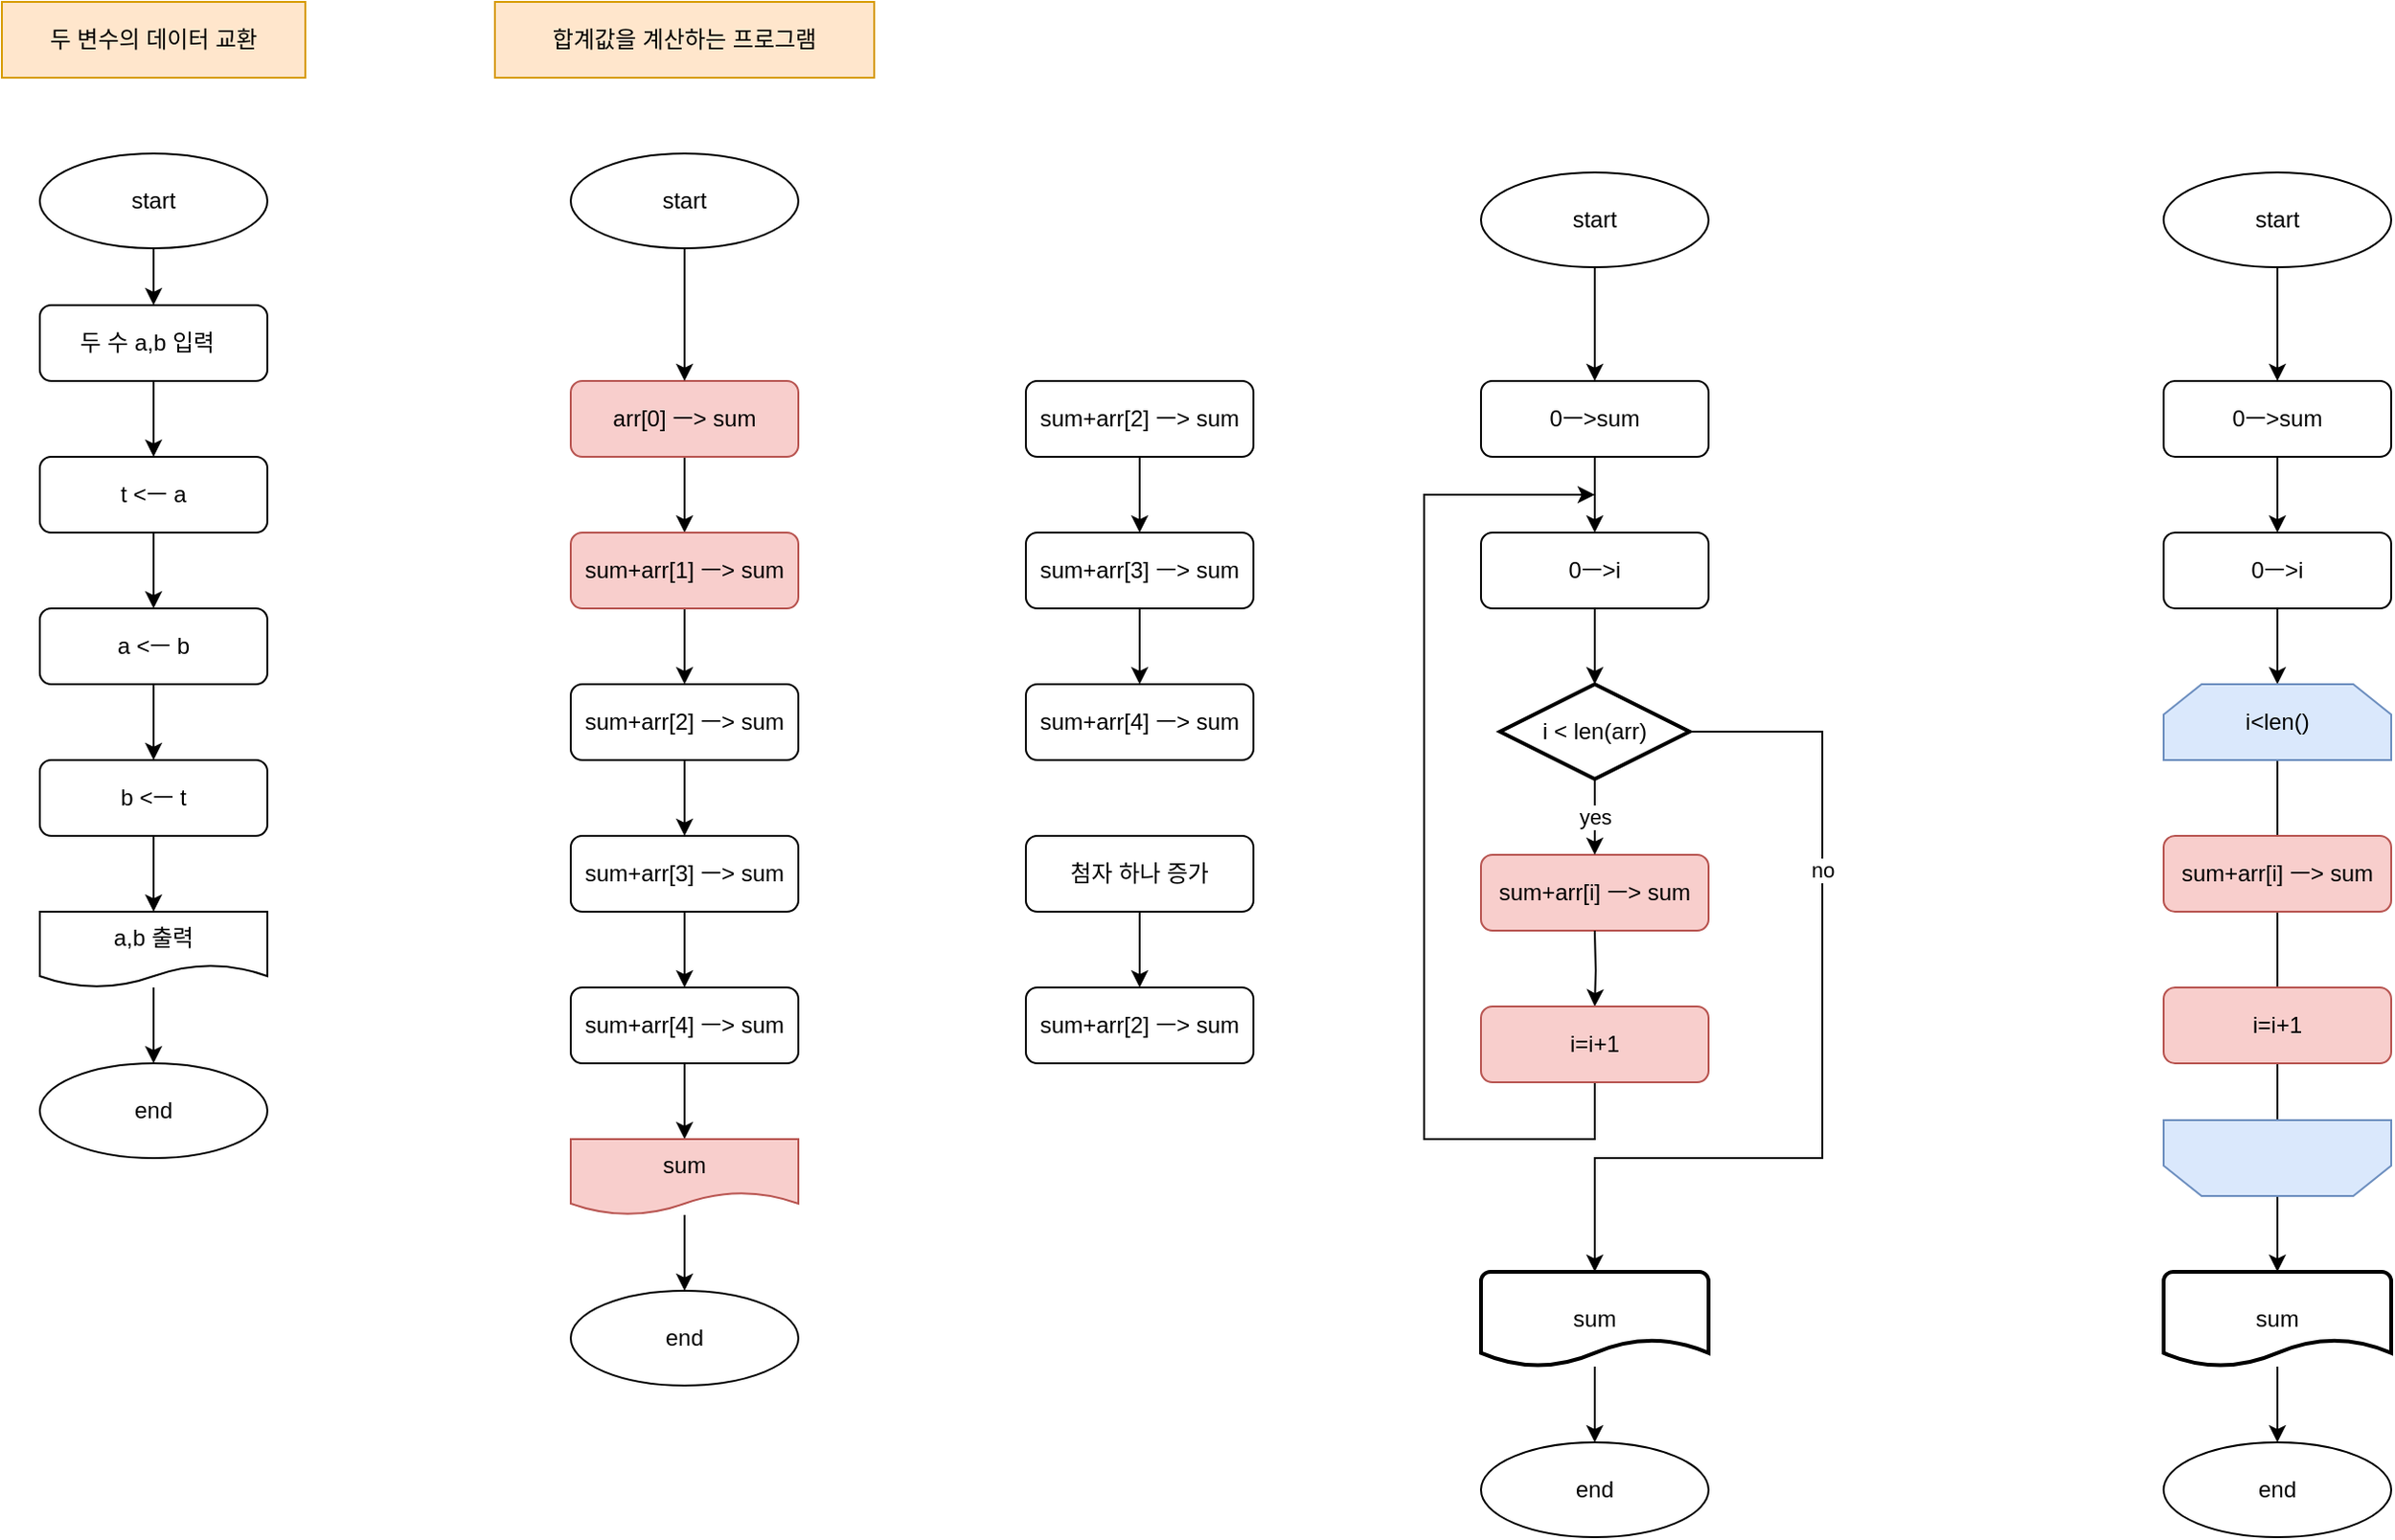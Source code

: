 <mxfile version="16.4.0" type="device"><diagram id="QE8LeXAcvW2riEaShzFC" name="페이지-1"><mxGraphModel dx="482" dy="759" grid="1" gridSize="10" guides="1" tooltips="1" connect="1" arrows="1" fold="1" page="1" pageScale="1" pageWidth="827" pageHeight="1169" math="0" shadow="0"><root><mxCell id="0"/><mxCell id="1" parent="0"/><mxCell id="lOkJV1PPlYzQMb73i1YL-1" value="두 변수의 데이터 교환" style="rounded=0;whiteSpace=wrap;html=1;fillColor=#ffe6cc;strokeColor=#d79b00;" vertex="1" parent="1"><mxGeometry x="20" y="40" width="160" height="40" as="geometry"/></mxCell><mxCell id="lOkJV1PPlYzQMb73i1YL-11" style="edgeStyle=orthogonalEdgeStyle;rounded=0;orthogonalLoop=1;jettySize=auto;html=1;" edge="1" parent="1" source="lOkJV1PPlYzQMb73i1YL-2" target="lOkJV1PPlYzQMb73i1YL-6"><mxGeometry relative="1" as="geometry"/></mxCell><mxCell id="lOkJV1PPlYzQMb73i1YL-2" value="두 수 a,b 입력&amp;nbsp;&amp;nbsp;" style="rounded=1;whiteSpace=wrap;html=1;" vertex="1" parent="1"><mxGeometry x="40" y="200" width="120" height="40" as="geometry"/></mxCell><mxCell id="lOkJV1PPlYzQMb73i1YL-10" style="edgeStyle=orthogonalEdgeStyle;rounded=0;orthogonalLoop=1;jettySize=auto;html=1;entryX=0.5;entryY=0;entryDx=0;entryDy=0;" edge="1" parent="1" source="lOkJV1PPlYzQMb73i1YL-4" target="lOkJV1PPlYzQMb73i1YL-2"><mxGeometry relative="1" as="geometry"/></mxCell><mxCell id="lOkJV1PPlYzQMb73i1YL-4" value="start" style="ellipse;whiteSpace=wrap;html=1;" vertex="1" parent="1"><mxGeometry x="40" y="120" width="120" height="50" as="geometry"/></mxCell><mxCell id="lOkJV1PPlYzQMb73i1YL-5" value="end" style="ellipse;whiteSpace=wrap;html=1;" vertex="1" parent="1"><mxGeometry x="40" y="600" width="120" height="50" as="geometry"/></mxCell><mxCell id="lOkJV1PPlYzQMb73i1YL-12" style="edgeStyle=orthogonalEdgeStyle;rounded=0;orthogonalLoop=1;jettySize=auto;html=1;" edge="1" parent="1" source="lOkJV1PPlYzQMb73i1YL-6" target="lOkJV1PPlYzQMb73i1YL-7"><mxGeometry relative="1" as="geometry"/></mxCell><mxCell id="lOkJV1PPlYzQMb73i1YL-6" value="t &amp;lt;ㅡ a" style="rounded=1;whiteSpace=wrap;html=1;" vertex="1" parent="1"><mxGeometry x="40" y="280" width="120" height="40" as="geometry"/></mxCell><mxCell id="lOkJV1PPlYzQMb73i1YL-13" style="edgeStyle=orthogonalEdgeStyle;rounded=0;orthogonalLoop=1;jettySize=auto;html=1;" edge="1" parent="1" source="lOkJV1PPlYzQMb73i1YL-7" target="lOkJV1PPlYzQMb73i1YL-8"><mxGeometry relative="1" as="geometry"/></mxCell><mxCell id="lOkJV1PPlYzQMb73i1YL-7" value="a &amp;lt;ㅡ b" style="rounded=1;whiteSpace=wrap;html=1;" vertex="1" parent="1"><mxGeometry x="40" y="360" width="120" height="40" as="geometry"/></mxCell><mxCell id="lOkJV1PPlYzQMb73i1YL-14" style="edgeStyle=orthogonalEdgeStyle;rounded=0;orthogonalLoop=1;jettySize=auto;html=1;" edge="1" parent="1" source="lOkJV1PPlYzQMb73i1YL-8" target="lOkJV1PPlYzQMb73i1YL-9"><mxGeometry relative="1" as="geometry"/></mxCell><mxCell id="lOkJV1PPlYzQMb73i1YL-8" value="b &amp;lt;ㅡ t" style="rounded=1;whiteSpace=wrap;html=1;" vertex="1" parent="1"><mxGeometry x="40" y="440" width="120" height="40" as="geometry"/></mxCell><mxCell id="lOkJV1PPlYzQMb73i1YL-15" style="edgeStyle=orthogonalEdgeStyle;rounded=0;orthogonalLoop=1;jettySize=auto;html=1;" edge="1" parent="1" source="lOkJV1PPlYzQMb73i1YL-9" target="lOkJV1PPlYzQMb73i1YL-5"><mxGeometry relative="1" as="geometry"/></mxCell><mxCell id="lOkJV1PPlYzQMb73i1YL-9" value="a,b 출력" style="shape=document;whiteSpace=wrap;html=1;boundedLbl=1;" vertex="1" parent="1"><mxGeometry x="40" y="520" width="120" height="40" as="geometry"/></mxCell><mxCell id="lOkJV1PPlYzQMb73i1YL-16" value="합계값을 계산하는 프로그램" style="rounded=0;whiteSpace=wrap;html=1;fillColor=#ffe6cc;strokeColor=#d79b00;" vertex="1" parent="1"><mxGeometry x="280" y="40" width="200" height="40" as="geometry"/></mxCell><mxCell id="lOkJV1PPlYzQMb73i1YL-27" style="edgeStyle=orthogonalEdgeStyle;rounded=0;orthogonalLoop=1;jettySize=auto;html=1;entryX=0.5;entryY=0;entryDx=0;entryDy=0;" edge="1" parent="1" source="lOkJV1PPlYzQMb73i1YL-17" target="lOkJV1PPlYzQMb73i1YL-19"><mxGeometry relative="1" as="geometry"/></mxCell><mxCell id="lOkJV1PPlYzQMb73i1YL-17" value="arr[0] ㅡ&amp;gt; sum" style="rounded=1;whiteSpace=wrap;html=1;fillColor=#f8cecc;strokeColor=#b85450;" vertex="1" parent="1"><mxGeometry x="320" y="240" width="120" height="40" as="geometry"/></mxCell><mxCell id="lOkJV1PPlYzQMb73i1YL-25" style="edgeStyle=orthogonalEdgeStyle;rounded=0;orthogonalLoop=1;jettySize=auto;html=1;entryX=0.5;entryY=0;entryDx=0;entryDy=0;" edge="1" parent="1" source="lOkJV1PPlYzQMb73i1YL-18" target="lOkJV1PPlYzQMb73i1YL-17"><mxGeometry relative="1" as="geometry"/></mxCell><mxCell id="lOkJV1PPlYzQMb73i1YL-18" value="start" style="ellipse;whiteSpace=wrap;html=1;" vertex="1" parent="1"><mxGeometry x="320" y="120" width="120" height="50" as="geometry"/></mxCell><mxCell id="lOkJV1PPlYzQMb73i1YL-28" style="edgeStyle=orthogonalEdgeStyle;rounded=0;orthogonalLoop=1;jettySize=auto;html=1;" edge="1" parent="1" source="lOkJV1PPlYzQMb73i1YL-19" target="lOkJV1PPlYzQMb73i1YL-20"><mxGeometry relative="1" as="geometry"/></mxCell><mxCell id="lOkJV1PPlYzQMb73i1YL-19" value="sum+arr[1] ㅡ&amp;gt; sum" style="rounded=1;whiteSpace=wrap;html=1;fillColor=#f8cecc;strokeColor=#b85450;" vertex="1" parent="1"><mxGeometry x="320" y="320" width="120" height="40" as="geometry"/></mxCell><mxCell id="lOkJV1PPlYzQMb73i1YL-29" style="edgeStyle=orthogonalEdgeStyle;rounded=0;orthogonalLoop=1;jettySize=auto;html=1;" edge="1" parent="1" source="lOkJV1PPlYzQMb73i1YL-20" target="lOkJV1PPlYzQMb73i1YL-21"><mxGeometry relative="1" as="geometry"/></mxCell><mxCell id="lOkJV1PPlYzQMb73i1YL-20" value="sum+arr[2] ㅡ&amp;gt; sum" style="rounded=1;whiteSpace=wrap;html=1;" vertex="1" parent="1"><mxGeometry x="320" y="400" width="120" height="40" as="geometry"/></mxCell><mxCell id="lOkJV1PPlYzQMb73i1YL-30" style="edgeStyle=orthogonalEdgeStyle;rounded=0;orthogonalLoop=1;jettySize=auto;html=1;" edge="1" parent="1" source="lOkJV1PPlYzQMb73i1YL-21" target="lOkJV1PPlYzQMb73i1YL-22"><mxGeometry relative="1" as="geometry"/></mxCell><mxCell id="lOkJV1PPlYzQMb73i1YL-21" value="sum+arr[3] ㅡ&amp;gt; sum" style="rounded=1;whiteSpace=wrap;html=1;" vertex="1" parent="1"><mxGeometry x="320" y="480" width="120" height="40" as="geometry"/></mxCell><mxCell id="lOkJV1PPlYzQMb73i1YL-31" style="edgeStyle=orthogonalEdgeStyle;rounded=0;orthogonalLoop=1;jettySize=auto;html=1;" edge="1" parent="1" source="lOkJV1PPlYzQMb73i1YL-22" target="lOkJV1PPlYzQMb73i1YL-23"><mxGeometry relative="1" as="geometry"/></mxCell><mxCell id="lOkJV1PPlYzQMb73i1YL-22" value="sum+arr[4] ㅡ&amp;gt; sum" style="rounded=1;whiteSpace=wrap;html=1;" vertex="1" parent="1"><mxGeometry x="320" y="560" width="120" height="40" as="geometry"/></mxCell><mxCell id="lOkJV1PPlYzQMb73i1YL-32" style="edgeStyle=orthogonalEdgeStyle;rounded=0;orthogonalLoop=1;jettySize=auto;html=1;" edge="1" parent="1" source="lOkJV1PPlYzQMb73i1YL-23" target="lOkJV1PPlYzQMb73i1YL-24"><mxGeometry relative="1" as="geometry"/></mxCell><mxCell id="lOkJV1PPlYzQMb73i1YL-23" value="sum" style="shape=document;whiteSpace=wrap;html=1;boundedLbl=1;fillColor=#f8cecc;strokeColor=#b85450;" vertex="1" parent="1"><mxGeometry x="320" y="640" width="120" height="40" as="geometry"/></mxCell><mxCell id="lOkJV1PPlYzQMb73i1YL-24" value="end" style="ellipse;whiteSpace=wrap;html=1;" vertex="1" parent="1"><mxGeometry x="320" y="720" width="120" height="50" as="geometry"/></mxCell><mxCell id="lOkJV1PPlYzQMb73i1YL-33" style="edgeStyle=orthogonalEdgeStyle;rounded=0;orthogonalLoop=1;jettySize=auto;html=1;" edge="1" source="lOkJV1PPlYzQMb73i1YL-34" target="lOkJV1PPlYzQMb73i1YL-36" parent="1"><mxGeometry relative="1" as="geometry"/></mxCell><mxCell id="lOkJV1PPlYzQMb73i1YL-34" value="sum+arr[2] ㅡ&amp;gt; sum" style="rounded=1;whiteSpace=wrap;html=1;" vertex="1" parent="1"><mxGeometry x="560" y="240" width="120" height="40" as="geometry"/></mxCell><mxCell id="lOkJV1PPlYzQMb73i1YL-35" style="edgeStyle=orthogonalEdgeStyle;rounded=0;orthogonalLoop=1;jettySize=auto;html=1;" edge="1" source="lOkJV1PPlYzQMb73i1YL-36" target="lOkJV1PPlYzQMb73i1YL-37" parent="1"><mxGeometry relative="1" as="geometry"/></mxCell><mxCell id="lOkJV1PPlYzQMb73i1YL-36" value="sum+arr[3] ㅡ&amp;gt; sum" style="rounded=1;whiteSpace=wrap;html=1;" vertex="1" parent="1"><mxGeometry x="560" y="320" width="120" height="40" as="geometry"/></mxCell><mxCell id="lOkJV1PPlYzQMb73i1YL-37" value="sum+arr[4] ㅡ&amp;gt; sum" style="rounded=1;whiteSpace=wrap;html=1;" vertex="1" parent="1"><mxGeometry x="560" y="400" width="120" height="40" as="geometry"/></mxCell><mxCell id="lOkJV1PPlYzQMb73i1YL-38" style="edgeStyle=orthogonalEdgeStyle;rounded=0;orthogonalLoop=1;jettySize=auto;html=1;" edge="1" source="lOkJV1PPlYzQMb73i1YL-39" target="lOkJV1PPlYzQMb73i1YL-40" parent="1"><mxGeometry relative="1" as="geometry"/></mxCell><mxCell id="lOkJV1PPlYzQMb73i1YL-39" value="첨자 하나 증가" style="rounded=1;whiteSpace=wrap;html=1;" vertex="1" parent="1"><mxGeometry x="560" y="480" width="120" height="40" as="geometry"/></mxCell><mxCell id="lOkJV1PPlYzQMb73i1YL-40" value="sum+arr[2] ㅡ&amp;gt; sum" style="rounded=1;whiteSpace=wrap;html=1;" vertex="1" parent="1"><mxGeometry x="560" y="560" width="120" height="40" as="geometry"/></mxCell><mxCell id="lOkJV1PPlYzQMb73i1YL-41" style="edgeStyle=orthogonalEdgeStyle;rounded=0;orthogonalLoop=1;jettySize=auto;html=1;" edge="1" source="lOkJV1PPlYzQMb73i1YL-42" target="lOkJV1PPlYzQMb73i1YL-44" parent="1"><mxGeometry relative="1" as="geometry"/></mxCell><mxCell id="lOkJV1PPlYzQMb73i1YL-42" value="0ㅡ&amp;gt;sum" style="rounded=1;whiteSpace=wrap;html=1;" vertex="1" parent="1"><mxGeometry x="800" y="240" width="120" height="40" as="geometry"/></mxCell><mxCell id="lOkJV1PPlYzQMb73i1YL-52" style="edgeStyle=orthogonalEdgeStyle;rounded=0;orthogonalLoop=1;jettySize=auto;html=1;" edge="1" parent="1" source="lOkJV1PPlYzQMb73i1YL-44" target="lOkJV1PPlYzQMb73i1YL-49"><mxGeometry relative="1" as="geometry"/></mxCell><mxCell id="lOkJV1PPlYzQMb73i1YL-44" value="0ㅡ&amp;gt;i" style="rounded=1;whiteSpace=wrap;html=1;" vertex="1" parent="1"><mxGeometry x="800" y="320" width="120" height="40" as="geometry"/></mxCell><mxCell id="lOkJV1PPlYzQMb73i1YL-45" value="sum+arr[i] ㅡ&amp;gt; sum" style="rounded=1;whiteSpace=wrap;html=1;fillColor=#f8cecc;strokeColor=#b85450;" vertex="1" parent="1"><mxGeometry x="800" y="490" width="120" height="40" as="geometry"/></mxCell><mxCell id="lOkJV1PPlYzQMb73i1YL-46" style="edgeStyle=orthogonalEdgeStyle;rounded=0;orthogonalLoop=1;jettySize=auto;html=1;" edge="1" target="lOkJV1PPlYzQMb73i1YL-48" parent="1"><mxGeometry relative="1" as="geometry"><mxPoint x="860" y="530.0" as="sourcePoint"/></mxGeometry></mxCell><mxCell id="lOkJV1PPlYzQMb73i1YL-54" style="edgeStyle=orthogonalEdgeStyle;rounded=0;orthogonalLoop=1;jettySize=auto;html=1;" edge="1" parent="1" source="lOkJV1PPlYzQMb73i1YL-48"><mxGeometry relative="1" as="geometry"><mxPoint x="860" y="300" as="targetPoint"/><Array as="points"><mxPoint x="860" y="640"/><mxPoint x="770" y="640"/><mxPoint x="770" y="300"/></Array></mxGeometry></mxCell><mxCell id="lOkJV1PPlYzQMb73i1YL-48" value="i=i+1" style="rounded=1;whiteSpace=wrap;html=1;fillColor=#f8cecc;strokeColor=#b85450;" vertex="1" parent="1"><mxGeometry x="800" y="570" width="120" height="40" as="geometry"/></mxCell><mxCell id="lOkJV1PPlYzQMb73i1YL-53" value="no" style="edgeStyle=orthogonalEdgeStyle;rounded=0;orthogonalLoop=1;jettySize=auto;html=1;entryX=0.5;entryY=0;entryDx=0;entryDy=0;entryPerimeter=0;" edge="1" parent="1" source="lOkJV1PPlYzQMb73i1YL-49" target="lOkJV1PPlYzQMb73i1YL-51"><mxGeometry x="-0.398" relative="1" as="geometry"><mxPoint x="1010" y="680.0" as="targetPoint"/><Array as="points"><mxPoint x="980" y="425"/><mxPoint x="980" y="650"/><mxPoint x="860" y="650"/></Array><mxPoint as="offset"/></mxGeometry></mxCell><mxCell id="lOkJV1PPlYzQMb73i1YL-55" value="yes" style="edgeStyle=orthogonalEdgeStyle;rounded=0;orthogonalLoop=1;jettySize=auto;html=1;exitX=0.5;exitY=1;exitDx=0;exitDy=0;exitPerimeter=0;entryX=0.5;entryY=0;entryDx=0;entryDy=0;" edge="1" parent="1" source="lOkJV1PPlYzQMb73i1YL-49" target="lOkJV1PPlYzQMb73i1YL-45"><mxGeometry relative="1" as="geometry"/></mxCell><mxCell id="lOkJV1PPlYzQMb73i1YL-49" value="i &amp;lt; len(arr)" style="strokeWidth=2;html=1;shape=mxgraph.flowchart.decision;whiteSpace=wrap;" vertex="1" parent="1"><mxGeometry x="810" y="400" width="100" height="50" as="geometry"/></mxCell><mxCell id="lOkJV1PPlYzQMb73i1YL-57" style="edgeStyle=orthogonalEdgeStyle;rounded=0;orthogonalLoop=1;jettySize=auto;html=1;entryX=0.5;entryY=0;entryDx=0;entryDy=0;" edge="1" parent="1" source="lOkJV1PPlYzQMb73i1YL-51" target="lOkJV1PPlYzQMb73i1YL-56"><mxGeometry relative="1" as="geometry"/></mxCell><mxCell id="lOkJV1PPlYzQMb73i1YL-51" value="sum" style="strokeWidth=2;html=1;shape=mxgraph.flowchart.document2;whiteSpace=wrap;size=0.287;" vertex="1" parent="1"><mxGeometry x="800" y="710" width="120" height="50" as="geometry"/></mxCell><mxCell id="lOkJV1PPlYzQMb73i1YL-56" value="end" style="ellipse;whiteSpace=wrap;html=1;" vertex="1" parent="1"><mxGeometry x="800" y="800" width="120" height="50" as="geometry"/></mxCell><mxCell id="lOkJV1PPlYzQMb73i1YL-59" style="edgeStyle=orthogonalEdgeStyle;rounded=0;orthogonalLoop=1;jettySize=auto;html=1;" edge="1" parent="1" source="lOkJV1PPlYzQMb73i1YL-58" target="lOkJV1PPlYzQMb73i1YL-42"><mxGeometry relative="1" as="geometry"/></mxCell><mxCell id="lOkJV1PPlYzQMb73i1YL-58" value="start" style="ellipse;whiteSpace=wrap;html=1;" vertex="1" parent="1"><mxGeometry x="800" y="130" width="120" height="50" as="geometry"/></mxCell><mxCell id="lOkJV1PPlYzQMb73i1YL-60" style="edgeStyle=orthogonalEdgeStyle;rounded=0;orthogonalLoop=1;jettySize=auto;html=1;" edge="1" source="lOkJV1PPlYzQMb73i1YL-61" target="lOkJV1PPlYzQMb73i1YL-63" parent="1"><mxGeometry relative="1" as="geometry"/></mxCell><mxCell id="lOkJV1PPlYzQMb73i1YL-61" value="0ㅡ&amp;gt;sum" style="rounded=1;whiteSpace=wrap;html=1;" vertex="1" parent="1"><mxGeometry x="1160" y="240" width="120" height="40" as="geometry"/></mxCell><mxCell id="lOkJV1PPlYzQMb73i1YL-62" style="edgeStyle=orthogonalEdgeStyle;rounded=0;orthogonalLoop=1;jettySize=auto;html=1;" edge="1" source="lOkJV1PPlYzQMb73i1YL-63" parent="1"><mxGeometry relative="1" as="geometry"><mxPoint x="1220" y="400" as="targetPoint"/></mxGeometry></mxCell><mxCell id="lOkJV1PPlYzQMb73i1YL-63" value="0ㅡ&amp;gt;i" style="rounded=1;whiteSpace=wrap;html=1;" vertex="1" parent="1"><mxGeometry x="1160" y="320" width="120" height="40" as="geometry"/></mxCell><mxCell id="lOkJV1PPlYzQMb73i1YL-71" style="edgeStyle=orthogonalEdgeStyle;rounded=0;orthogonalLoop=1;jettySize=auto;html=1;entryX=0.5;entryY=0;entryDx=0;entryDy=0;" edge="1" source="lOkJV1PPlYzQMb73i1YL-72" target="lOkJV1PPlYzQMb73i1YL-73" parent="1"><mxGeometry relative="1" as="geometry"/></mxCell><mxCell id="lOkJV1PPlYzQMb73i1YL-72" value="sum" style="strokeWidth=2;html=1;shape=mxgraph.flowchart.document2;whiteSpace=wrap;size=0.287;" vertex="1" parent="1"><mxGeometry x="1160" y="710" width="120" height="50" as="geometry"/></mxCell><mxCell id="lOkJV1PPlYzQMb73i1YL-73" value="end" style="ellipse;whiteSpace=wrap;html=1;" vertex="1" parent="1"><mxGeometry x="1160" y="800" width="120" height="50" as="geometry"/></mxCell><mxCell id="lOkJV1PPlYzQMb73i1YL-74" style="edgeStyle=orthogonalEdgeStyle;rounded=0;orthogonalLoop=1;jettySize=auto;html=1;" edge="1" source="lOkJV1PPlYzQMb73i1YL-75" target="lOkJV1PPlYzQMb73i1YL-61" parent="1"><mxGeometry relative="1" as="geometry"/></mxCell><mxCell id="lOkJV1PPlYzQMb73i1YL-75" value="start" style="ellipse;whiteSpace=wrap;html=1;" vertex="1" parent="1"><mxGeometry x="1160" y="130" width="120" height="50" as="geometry"/></mxCell><mxCell id="lOkJV1PPlYzQMb73i1YL-82" style="edgeStyle=orthogonalEdgeStyle;rounded=0;orthogonalLoop=1;jettySize=auto;html=1;" edge="1" parent="1" source="lOkJV1PPlYzQMb73i1YL-76" target="lOkJV1PPlYzQMb73i1YL-72"><mxGeometry relative="1" as="geometry"/></mxCell><mxCell id="lOkJV1PPlYzQMb73i1YL-76" value="i&amp;lt;len()" style="shape=loopLimit;whiteSpace=wrap;html=1;fillColor=#dae8fc;strokeColor=#6c8ebf;" vertex="1" parent="1"><mxGeometry x="1160" y="400" width="120" height="40" as="geometry"/></mxCell><mxCell id="lOkJV1PPlYzQMb73i1YL-77" value="" style="shape=loopLimit;whiteSpace=wrap;html=1;rotation=-180;fillColor=#dae8fc;strokeColor=#6c8ebf;" vertex="1" parent="1"><mxGeometry x="1160" y="630" width="120" height="40" as="geometry"/></mxCell><mxCell id="lOkJV1PPlYzQMb73i1YL-78" value="sum+arr[i] ㅡ&amp;gt; sum" style="rounded=1;whiteSpace=wrap;html=1;fillColor=#f8cecc;strokeColor=#b85450;" vertex="1" parent="1"><mxGeometry x="1160" y="480" width="120" height="40" as="geometry"/></mxCell><mxCell id="lOkJV1PPlYzQMb73i1YL-80" value="i=i+1" style="rounded=1;whiteSpace=wrap;html=1;fillColor=#f8cecc;strokeColor=#b85450;" vertex="1" parent="1"><mxGeometry x="1160" y="560" width="120" height="40" as="geometry"/></mxCell></root></mxGraphModel></diagram></mxfile>